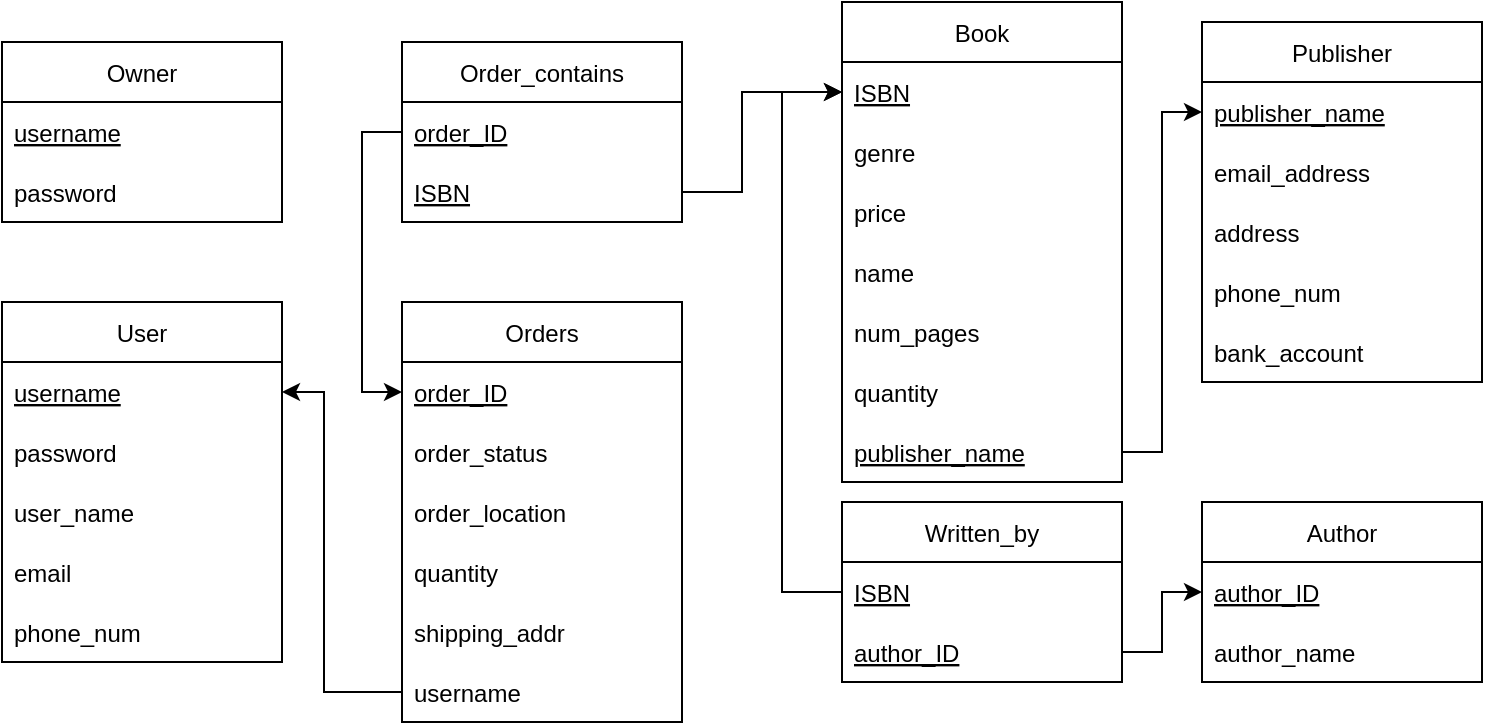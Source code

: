 <mxfile version="16.0.0" type="github">
  <diagram id="4dcQhyePsNyOAJ7MsxBL" name="Page-1">
    <mxGraphModel dx="2109" dy="456" grid="1" gridSize="10" guides="1" tooltips="1" connect="1" arrows="1" fold="1" page="1" pageScale="1" pageWidth="850" pageHeight="1100" math="0" shadow="0">
      <root>
        <mxCell id="0" />
        <mxCell id="1" parent="0" />
        <mxCell id="VHwmfllK9-3ZqzZavVw2-38" value="Author" style="swimlane;fontStyle=0;childLayout=stackLayout;horizontal=1;startSize=30;horizontalStack=0;resizeParent=1;resizeParentMax=0;resizeLast=0;collapsible=1;marginBottom=0;" parent="1" vertex="1">
          <mxGeometry x="460" y="320" width="140" height="90" as="geometry" />
        </mxCell>
        <mxCell id="VHwmfllK9-3ZqzZavVw2-39" value="author_ID" style="text;strokeColor=none;fillColor=none;align=left;verticalAlign=middle;spacingLeft=4;spacingRight=4;overflow=hidden;points=[[0,0.5],[1,0.5]];portConstraint=eastwest;rotatable=0;fontStyle=4" parent="VHwmfllK9-3ZqzZavVw2-38" vertex="1">
          <mxGeometry y="30" width="140" height="30" as="geometry" />
        </mxCell>
        <mxCell id="VHwmfllK9-3ZqzZavVw2-40" value="author_name" style="text;strokeColor=none;fillColor=none;align=left;verticalAlign=middle;spacingLeft=4;spacingRight=4;overflow=hidden;points=[[0,0.5],[1,0.5]];portConstraint=eastwest;rotatable=0;" parent="VHwmfllK9-3ZqzZavVw2-38" vertex="1">
          <mxGeometry y="60" width="140" height="30" as="geometry" />
        </mxCell>
        <mxCell id="VHwmfllK9-3ZqzZavVw2-42" value="Written_by" style="swimlane;fontStyle=0;childLayout=stackLayout;horizontal=1;startSize=30;horizontalStack=0;resizeParent=1;resizeParentMax=0;resizeLast=0;collapsible=1;marginBottom=0;" parent="1" vertex="1">
          <mxGeometry x="280" y="320" width="140" height="90" as="geometry" />
        </mxCell>
        <mxCell id="VHwmfllK9-3ZqzZavVw2-43" value="ISBN" style="text;strokeColor=none;fillColor=none;align=left;verticalAlign=middle;spacingLeft=4;spacingRight=4;overflow=hidden;points=[[0,0.5],[1,0.5]];portConstraint=eastwest;rotatable=0;fontStyle=4" parent="VHwmfllK9-3ZqzZavVw2-42" vertex="1">
          <mxGeometry y="30" width="140" height="30" as="geometry" />
        </mxCell>
        <mxCell id="VHwmfllK9-3ZqzZavVw2-44" value="author_ID" style="text;strokeColor=none;fillColor=none;align=left;verticalAlign=middle;spacingLeft=4;spacingRight=4;overflow=hidden;points=[[0,0.5],[1,0.5]];portConstraint=eastwest;rotatable=0;fontStyle=4" parent="VHwmfllK9-3ZqzZavVw2-42" vertex="1">
          <mxGeometry y="60" width="140" height="30" as="geometry" />
        </mxCell>
        <mxCell id="VHwmfllK9-3ZqzZavVw2-46" value="" style="edgeStyle=orthogonalEdgeStyle;rounded=0;orthogonalLoop=1;jettySize=auto;html=1;entryX=0;entryY=0.5;entryDx=0;entryDy=0;" parent="1" source="VHwmfllK9-3ZqzZavVw2-44" target="VHwmfllK9-3ZqzZavVw2-39" edge="1">
          <mxGeometry relative="1" as="geometry" />
        </mxCell>
        <mxCell id="VHwmfllK9-3ZqzZavVw2-47" value="Book" style="swimlane;fontStyle=0;childLayout=stackLayout;horizontal=1;startSize=30;horizontalStack=0;resizeParent=1;resizeParentMax=0;resizeLast=0;collapsible=1;marginBottom=0;" parent="1" vertex="1">
          <mxGeometry x="280" y="70" width="140" height="240" as="geometry" />
        </mxCell>
        <mxCell id="VHwmfllK9-3ZqzZavVw2-48" value="ISBN" style="text;strokeColor=none;fillColor=none;align=left;verticalAlign=middle;spacingLeft=4;spacingRight=4;overflow=hidden;points=[[0,0.5],[1,0.5]];portConstraint=eastwest;rotatable=0;fontStyle=4" parent="VHwmfllK9-3ZqzZavVw2-47" vertex="1">
          <mxGeometry y="30" width="140" height="30" as="geometry" />
        </mxCell>
        <mxCell id="VHwmfllK9-3ZqzZavVw2-49" value="genre" style="text;strokeColor=none;fillColor=none;align=left;verticalAlign=middle;spacingLeft=4;spacingRight=4;overflow=hidden;points=[[0,0.5],[1,0.5]];portConstraint=eastwest;rotatable=0;fontStyle=0" parent="VHwmfllK9-3ZqzZavVw2-47" vertex="1">
          <mxGeometry y="60" width="140" height="30" as="geometry" />
        </mxCell>
        <mxCell id="VHwmfllK9-3ZqzZavVw2-53" value="price" style="text;strokeColor=none;fillColor=none;align=left;verticalAlign=middle;spacingLeft=4;spacingRight=4;overflow=hidden;points=[[0,0.5],[1,0.5]];portConstraint=eastwest;rotatable=0;fontStyle=0" parent="VHwmfllK9-3ZqzZavVw2-47" vertex="1">
          <mxGeometry y="90" width="140" height="30" as="geometry" />
        </mxCell>
        <mxCell id="VHwmfllK9-3ZqzZavVw2-54" value="name" style="text;strokeColor=none;fillColor=none;align=left;verticalAlign=middle;spacingLeft=4;spacingRight=4;overflow=hidden;points=[[0,0.5],[1,0.5]];portConstraint=eastwest;rotatable=0;fontStyle=0" parent="VHwmfllK9-3ZqzZavVw2-47" vertex="1">
          <mxGeometry y="120" width="140" height="30" as="geometry" />
        </mxCell>
        <mxCell id="VHwmfllK9-3ZqzZavVw2-55" value="num_pages" style="text;strokeColor=none;fillColor=none;align=left;verticalAlign=middle;spacingLeft=4;spacingRight=4;overflow=hidden;points=[[0,0.5],[1,0.5]];portConstraint=eastwest;rotatable=0;fontStyle=0" parent="VHwmfllK9-3ZqzZavVw2-47" vertex="1">
          <mxGeometry y="150" width="140" height="30" as="geometry" />
        </mxCell>
        <mxCell id="eXQ6XnDDezXXeyi83_Rx-1" value="quantity" style="text;strokeColor=none;fillColor=none;align=left;verticalAlign=middle;spacingLeft=4;spacingRight=4;overflow=hidden;points=[[0,0.5],[1,0.5]];portConstraint=eastwest;rotatable=0;fontStyle=0" parent="VHwmfllK9-3ZqzZavVw2-47" vertex="1">
          <mxGeometry y="180" width="140" height="30" as="geometry" />
        </mxCell>
        <mxCell id="VHwmfllK9-3ZqzZavVw2-62" value="publisher_name" style="text;strokeColor=none;fillColor=none;align=left;verticalAlign=middle;spacingLeft=4;spacingRight=4;overflow=hidden;points=[[0,0.5],[1,0.5]];portConstraint=eastwest;rotatable=0;fontStyle=4" parent="VHwmfllK9-3ZqzZavVw2-47" vertex="1">
          <mxGeometry y="210" width="140" height="30" as="geometry" />
        </mxCell>
        <mxCell id="VHwmfllK9-3ZqzZavVw2-52" value="" style="edgeStyle=orthogonalEdgeStyle;rounded=0;orthogonalLoop=1;jettySize=auto;html=1;entryX=0;entryY=0.5;entryDx=0;entryDy=0;exitX=0;exitY=0.5;exitDx=0;exitDy=0;" parent="1" source="VHwmfllK9-3ZqzZavVw2-43" target="VHwmfllK9-3ZqzZavVw2-48" edge="1">
          <mxGeometry relative="1" as="geometry">
            <Array as="points">
              <mxPoint x="250" y="365" />
              <mxPoint x="250" y="115" />
            </Array>
          </mxGeometry>
        </mxCell>
        <mxCell id="VHwmfllK9-3ZqzZavVw2-56" value="Publisher" style="swimlane;fontStyle=0;childLayout=stackLayout;horizontal=1;startSize=30;horizontalStack=0;resizeParent=1;resizeParentMax=0;resizeLast=0;collapsible=1;marginBottom=0;" parent="1" vertex="1">
          <mxGeometry x="460" y="80" width="140" height="180" as="geometry" />
        </mxCell>
        <mxCell id="VHwmfllK9-3ZqzZavVw2-57" value="publisher_name" style="text;strokeColor=none;fillColor=none;align=left;verticalAlign=middle;spacingLeft=4;spacingRight=4;overflow=hidden;points=[[0,0.5],[1,0.5]];portConstraint=eastwest;rotatable=0;fontStyle=4" parent="VHwmfllK9-3ZqzZavVw2-56" vertex="1">
          <mxGeometry y="30" width="140" height="30" as="geometry" />
        </mxCell>
        <mxCell id="VHwmfllK9-3ZqzZavVw2-58" value="email_address" style="text;strokeColor=none;fillColor=none;align=left;verticalAlign=middle;spacingLeft=4;spacingRight=4;overflow=hidden;points=[[0,0.5],[1,0.5]];portConstraint=eastwest;rotatable=0;fontStyle=0" parent="VHwmfllK9-3ZqzZavVw2-56" vertex="1">
          <mxGeometry y="60" width="140" height="30" as="geometry" />
        </mxCell>
        <mxCell id="VHwmfllK9-3ZqzZavVw2-59" value="address" style="text;strokeColor=none;fillColor=none;align=left;verticalAlign=middle;spacingLeft=4;spacingRight=4;overflow=hidden;points=[[0,0.5],[1,0.5]];portConstraint=eastwest;rotatable=0;fontStyle=0" parent="VHwmfllK9-3ZqzZavVw2-56" vertex="1">
          <mxGeometry y="90" width="140" height="30" as="geometry" />
        </mxCell>
        <mxCell id="VHwmfllK9-3ZqzZavVw2-60" value="phone_num" style="text;strokeColor=none;fillColor=none;align=left;verticalAlign=middle;spacingLeft=4;spacingRight=4;overflow=hidden;points=[[0,0.5],[1,0.5]];portConstraint=eastwest;rotatable=0;fontStyle=0" parent="VHwmfllK9-3ZqzZavVw2-56" vertex="1">
          <mxGeometry y="120" width="140" height="30" as="geometry" />
        </mxCell>
        <mxCell id="VHwmfllK9-3ZqzZavVw2-61" value="bank_account" style="text;strokeColor=none;fillColor=none;align=left;verticalAlign=middle;spacingLeft=4;spacingRight=4;overflow=hidden;points=[[0,0.5],[1,0.5]];portConstraint=eastwest;rotatable=0;fontStyle=0" parent="VHwmfllK9-3ZqzZavVw2-56" vertex="1">
          <mxGeometry y="150" width="140" height="30" as="geometry" />
        </mxCell>
        <mxCell id="VHwmfllK9-3ZqzZavVw2-66" style="edgeStyle=orthogonalEdgeStyle;rounded=0;orthogonalLoop=1;jettySize=auto;html=1;entryX=0;entryY=0.5;entryDx=0;entryDy=0;" parent="1" source="VHwmfllK9-3ZqzZavVw2-62" target="VHwmfllK9-3ZqzZavVw2-57" edge="1">
          <mxGeometry relative="1" as="geometry" />
        </mxCell>
        <mxCell id="GzCAryKd6ahWDb1arbAQ-1" value="Owner" style="swimlane;fontStyle=0;childLayout=stackLayout;horizontal=1;startSize=30;horizontalStack=0;resizeParent=1;resizeParentMax=0;resizeLast=0;collapsible=1;marginBottom=0;" parent="1" vertex="1">
          <mxGeometry x="-140" y="90" width="140" height="90" as="geometry" />
        </mxCell>
        <mxCell id="GzCAryKd6ahWDb1arbAQ-2" value="username" style="text;strokeColor=none;fillColor=none;align=left;verticalAlign=middle;spacingLeft=4;spacingRight=4;overflow=hidden;points=[[0,0.5],[1,0.5]];portConstraint=eastwest;rotatable=0;fontStyle=4" parent="GzCAryKd6ahWDb1arbAQ-1" vertex="1">
          <mxGeometry y="30" width="140" height="30" as="geometry" />
        </mxCell>
        <mxCell id="GzCAryKd6ahWDb1arbAQ-3" value="password" style="text;strokeColor=none;fillColor=none;align=left;verticalAlign=middle;spacingLeft=4;spacingRight=4;overflow=hidden;points=[[0,0.5],[1,0.5]];portConstraint=eastwest;rotatable=0;fontStyle=0" parent="GzCAryKd6ahWDb1arbAQ-1" vertex="1">
          <mxGeometry y="60" width="140" height="30" as="geometry" />
        </mxCell>
        <mxCell id="GzCAryKd6ahWDb1arbAQ-4" value="User" style="swimlane;fontStyle=0;childLayout=stackLayout;horizontal=1;startSize=30;horizontalStack=0;resizeParent=1;resizeParentMax=0;resizeLast=0;collapsible=1;marginBottom=0;" parent="1" vertex="1">
          <mxGeometry x="-140" y="220" width="140" height="180" as="geometry" />
        </mxCell>
        <mxCell id="GzCAryKd6ahWDb1arbAQ-5" value="username" style="text;strokeColor=none;fillColor=none;align=left;verticalAlign=middle;spacingLeft=4;spacingRight=4;overflow=hidden;points=[[0,0.5],[1,0.5]];portConstraint=eastwest;rotatable=0;fontStyle=4" parent="GzCAryKd6ahWDb1arbAQ-4" vertex="1">
          <mxGeometry y="30" width="140" height="30" as="geometry" />
        </mxCell>
        <mxCell id="GzCAryKd6ahWDb1arbAQ-6" value="password" style="text;strokeColor=none;fillColor=none;align=left;verticalAlign=middle;spacingLeft=4;spacingRight=4;overflow=hidden;points=[[0,0.5],[1,0.5]];portConstraint=eastwest;rotatable=0;fontStyle=0" parent="GzCAryKd6ahWDb1arbAQ-4" vertex="1">
          <mxGeometry y="60" width="140" height="30" as="geometry" />
        </mxCell>
        <mxCell id="GzCAryKd6ahWDb1arbAQ-10" value="user_name" style="text;strokeColor=none;fillColor=none;align=left;verticalAlign=middle;spacingLeft=4;spacingRight=4;overflow=hidden;points=[[0,0.5],[1,0.5]];portConstraint=eastwest;rotatable=0;fontStyle=0" parent="GzCAryKd6ahWDb1arbAQ-4" vertex="1">
          <mxGeometry y="90" width="140" height="30" as="geometry" />
        </mxCell>
        <mxCell id="GzCAryKd6ahWDb1arbAQ-7" value="email" style="text;strokeColor=none;fillColor=none;align=left;verticalAlign=middle;spacingLeft=4;spacingRight=4;overflow=hidden;points=[[0,0.5],[1,0.5]];portConstraint=eastwest;rotatable=0;fontStyle=0" parent="GzCAryKd6ahWDb1arbAQ-4" vertex="1">
          <mxGeometry y="120" width="140" height="30" as="geometry" />
        </mxCell>
        <mxCell id="GzCAryKd6ahWDb1arbAQ-9" value="phone_num" style="text;strokeColor=none;fillColor=none;align=left;verticalAlign=middle;spacingLeft=4;spacingRight=4;overflow=hidden;points=[[0,0.5],[1,0.5]];portConstraint=eastwest;rotatable=0;fontStyle=0" parent="GzCAryKd6ahWDb1arbAQ-4" vertex="1">
          <mxGeometry y="150" width="140" height="30" as="geometry" />
        </mxCell>
        <mxCell id="GzCAryKd6ahWDb1arbAQ-11" value="Orders" style="swimlane;fontStyle=0;childLayout=stackLayout;horizontal=1;startSize=30;horizontalStack=0;resizeParent=1;resizeParentMax=0;resizeLast=0;collapsible=1;marginBottom=0;" parent="1" vertex="1">
          <mxGeometry x="60" y="220" width="140" height="210" as="geometry" />
        </mxCell>
        <mxCell id="GzCAryKd6ahWDb1arbAQ-12" value="order_ID" style="text;strokeColor=none;fillColor=none;align=left;verticalAlign=middle;spacingLeft=4;spacingRight=4;overflow=hidden;points=[[0,0.5],[1,0.5]];portConstraint=eastwest;rotatable=0;fontStyle=4" parent="GzCAryKd6ahWDb1arbAQ-11" vertex="1">
          <mxGeometry y="30" width="140" height="30" as="geometry" />
        </mxCell>
        <mxCell id="GzCAryKd6ahWDb1arbAQ-16" value="order_status" style="text;strokeColor=none;fillColor=none;align=left;verticalAlign=middle;spacingLeft=4;spacingRight=4;overflow=hidden;points=[[0,0.5],[1,0.5]];portConstraint=eastwest;rotatable=0;fontStyle=0" parent="GzCAryKd6ahWDb1arbAQ-11" vertex="1">
          <mxGeometry y="60" width="140" height="30" as="geometry" />
        </mxCell>
        <mxCell id="GzCAryKd6ahWDb1arbAQ-17" value="order_location" style="text;strokeColor=none;fillColor=none;align=left;verticalAlign=middle;spacingLeft=4;spacingRight=4;overflow=hidden;points=[[0,0.5],[1,0.5]];portConstraint=eastwest;rotatable=0;fontStyle=0" parent="GzCAryKd6ahWDb1arbAQ-11" vertex="1">
          <mxGeometry y="90" width="140" height="30" as="geometry" />
        </mxCell>
        <mxCell id="-Np6isG6tya7Cruub6xI-1" value="quantity" style="text;strokeColor=none;fillColor=none;align=left;verticalAlign=middle;spacingLeft=4;spacingRight=4;overflow=hidden;points=[[0,0.5],[1,0.5]];portConstraint=eastwest;rotatable=0;fontStyle=0" vertex="1" parent="GzCAryKd6ahWDb1arbAQ-11">
          <mxGeometry y="120" width="140" height="30" as="geometry" />
        </mxCell>
        <mxCell id="-tnXa7AaJn_8jGt5ElsG-1" value="shipping_addr" style="text;strokeColor=none;fillColor=none;align=left;verticalAlign=middle;spacingLeft=4;spacingRight=4;overflow=hidden;points=[[0,0.5],[1,0.5]];portConstraint=eastwest;rotatable=0;fontStyle=0" parent="GzCAryKd6ahWDb1arbAQ-11" vertex="1">
          <mxGeometry y="150" width="140" height="30" as="geometry" />
        </mxCell>
        <mxCell id="GzCAryKd6ahWDb1arbAQ-18" value="username" style="text;strokeColor=none;fillColor=none;align=left;verticalAlign=middle;spacingLeft=4;spacingRight=4;overflow=hidden;points=[[0,0.5],[1,0.5]];portConstraint=eastwest;rotatable=0;fontStyle=0" parent="GzCAryKd6ahWDb1arbAQ-11" vertex="1">
          <mxGeometry y="180" width="140" height="30" as="geometry" />
        </mxCell>
        <mxCell id="GzCAryKd6ahWDb1arbAQ-20" style="edgeStyle=orthogonalEdgeStyle;rounded=0;orthogonalLoop=1;jettySize=auto;html=1;entryX=1;entryY=0.5;entryDx=0;entryDy=0;exitX=0;exitY=0.5;exitDx=0;exitDy=0;" parent="1" source="GzCAryKd6ahWDb1arbAQ-18" target="GzCAryKd6ahWDb1arbAQ-5" edge="1">
          <mxGeometry relative="1" as="geometry">
            <mxPoint x="51" y="355" as="sourcePoint" />
            <mxPoint x="1" y="265" as="targetPoint" />
            <Array as="points">
              <mxPoint x="21" y="415" />
              <mxPoint x="21" y="265" />
            </Array>
          </mxGeometry>
        </mxCell>
        <mxCell id="GzCAryKd6ahWDb1arbAQ-21" value="Order_contains" style="swimlane;fontStyle=0;childLayout=stackLayout;horizontal=1;startSize=30;horizontalStack=0;resizeParent=1;resizeParentMax=0;resizeLast=0;collapsible=1;marginBottom=0;" parent="1" vertex="1">
          <mxGeometry x="60" y="90" width="140" height="90" as="geometry" />
        </mxCell>
        <mxCell id="GzCAryKd6ahWDb1arbAQ-22" value="order_ID" style="text;strokeColor=none;fillColor=none;align=left;verticalAlign=middle;spacingLeft=4;spacingRight=4;overflow=hidden;points=[[0,0.5],[1,0.5]];portConstraint=eastwest;rotatable=0;fontStyle=4" parent="GzCAryKd6ahWDb1arbAQ-21" vertex="1">
          <mxGeometry y="30" width="140" height="30" as="geometry" />
        </mxCell>
        <mxCell id="GzCAryKd6ahWDb1arbAQ-25" value="ISBN" style="text;strokeColor=none;fillColor=none;align=left;verticalAlign=middle;spacingLeft=4;spacingRight=4;overflow=hidden;points=[[0,0.5],[1,0.5]];portConstraint=eastwest;rotatable=0;fontStyle=4" parent="GzCAryKd6ahWDb1arbAQ-21" vertex="1">
          <mxGeometry y="60" width="140" height="30" as="geometry" />
        </mxCell>
        <mxCell id="GzCAryKd6ahWDb1arbAQ-26" style="edgeStyle=orthogonalEdgeStyle;rounded=0;orthogonalLoop=1;jettySize=auto;html=1;entryX=0;entryY=0.5;entryDx=0;entryDy=0;" parent="1" source="GzCAryKd6ahWDb1arbAQ-25" target="VHwmfllK9-3ZqzZavVw2-48" edge="1">
          <mxGeometry relative="1" as="geometry">
            <Array as="points">
              <mxPoint x="230" y="165" />
              <mxPoint x="230" y="115" />
            </Array>
          </mxGeometry>
        </mxCell>
        <mxCell id="GzCAryKd6ahWDb1arbAQ-27" style="edgeStyle=orthogonalEdgeStyle;rounded=0;orthogonalLoop=1;jettySize=auto;html=1;entryX=0;entryY=0.5;entryDx=0;entryDy=0;exitX=0;exitY=0.5;exitDx=0;exitDy=0;" parent="1" source="GzCAryKd6ahWDb1arbAQ-22" target="GzCAryKd6ahWDb1arbAQ-12" edge="1">
          <mxGeometry relative="1" as="geometry">
            <Array as="points">
              <mxPoint x="40" y="135" />
              <mxPoint x="40" y="265" />
            </Array>
          </mxGeometry>
        </mxCell>
      </root>
    </mxGraphModel>
  </diagram>
</mxfile>

